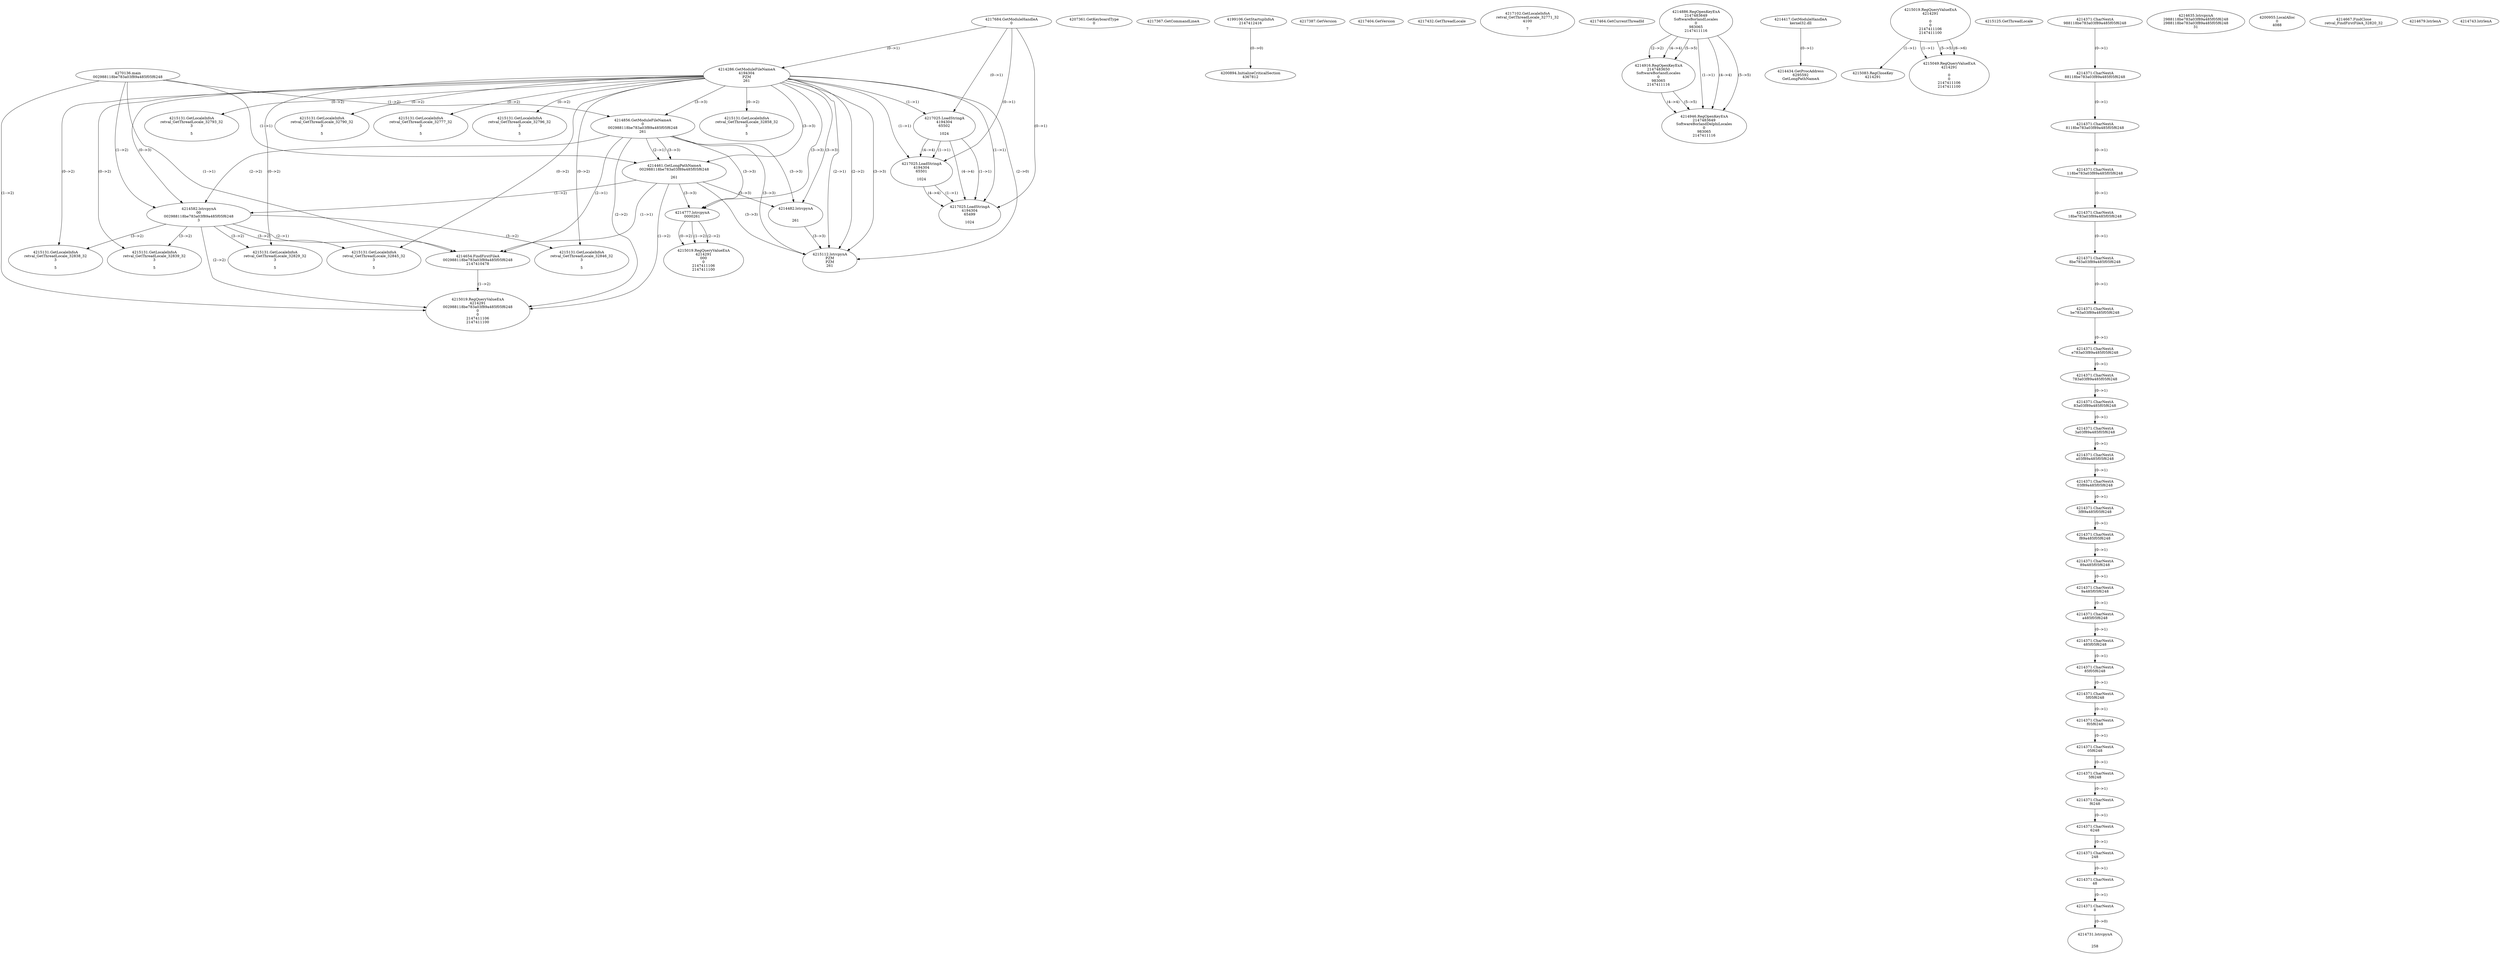 // Global SCDG with merge call
digraph {
	0 [label="4270136.main
002988118be783a03f89a485f05f6248"]
	1 [label="4217684.GetModuleHandleA
0"]
	2 [label="4207361.GetKeyboardType
0"]
	3 [label="4217367.GetCommandLineA
"]
	4 [label="4199106.GetStartupInfoA
2147412416"]
	5 [label="4217387.GetVersion
"]
	6 [label="4217404.GetVersion
"]
	7 [label="4217432.GetThreadLocale
"]
	8 [label="4217102.GetLocaleInfoA
retval_GetThreadLocale_32771_32
4100

7"]
	9 [label="4217464.GetCurrentThreadId
"]
	10 [label="4214286.GetModuleFileNameA
4194304
PZM
261"]
	1 -> 10 [label="(0-->1)"]
	11 [label="4214856.GetModuleFileNameA
0
002988118be783a03f89a485f05f6248
261"]
	0 -> 11 [label="(1-->2)"]
	10 -> 11 [label="(3-->3)"]
	12 [label="4214886.RegOpenKeyExA
2147483649
Software\Borland\Locales
0
983065
2147411116"]
	13 [label="4214916.RegOpenKeyExA
2147483650
Software\Borland\Locales
0
983065
2147411116"]
	12 -> 13 [label="(2-->2)"]
	12 -> 13 [label="(4-->4)"]
	12 -> 13 [label="(5-->5)"]
	14 [label="4214417.GetModuleHandleA
kernel32.dll"]
	15 [label="4214434.GetProcAddress
6295592
GetLongPathNameA"]
	14 -> 15 [label="(0-->1)"]
	16 [label="4214461.GetLongPathNameA
002988118be783a03f89a485f05f6248

261"]
	0 -> 16 [label="(1-->1)"]
	11 -> 16 [label="(2-->1)"]
	10 -> 16 [label="(3-->3)"]
	11 -> 16 [label="(3-->3)"]
	17 [label="4214482.lstrcpynA


261"]
	10 -> 17 [label="(3-->3)"]
	11 -> 17 [label="(3-->3)"]
	16 -> 17 [label="(3-->3)"]
	18 [label="4215019.RegQueryValueExA
4214291

0
0
2147411106
2147411100"]
	19 [label="4215083.RegCloseKey
4214291"]
	18 -> 19 [label="(1-->1)"]
	20 [label="4215112.lstrcpynA
PZM
PZM
261"]
	10 -> 20 [label="(2-->1)"]
	10 -> 20 [label="(2-->2)"]
	10 -> 20 [label="(3-->3)"]
	11 -> 20 [label="(3-->3)"]
	16 -> 20 [label="(3-->3)"]
	17 -> 20 [label="(3-->3)"]
	10 -> 20 [label="(2-->0)"]
	21 [label="4215125.GetThreadLocale
"]
	22 [label="4215131.GetLocaleInfoA
retval_GetThreadLocale_32858_32
3

5"]
	10 -> 22 [label="(0-->2)"]
	23 [label="4217025.LoadStringA
4194304
65502

1024"]
	1 -> 23 [label="(0-->1)"]
	10 -> 23 [label="(1-->1)"]
	24 [label="4217025.LoadStringA
4194304
65501

1024"]
	1 -> 24 [label="(0-->1)"]
	10 -> 24 [label="(1-->1)"]
	23 -> 24 [label="(1-->1)"]
	23 -> 24 [label="(4-->4)"]
	25 [label="4214582.lstrcpynA
00
002988118be783a03f89a485f05f6248
3"]
	0 -> 25 [label="(1-->2)"]
	11 -> 25 [label="(2-->2)"]
	16 -> 25 [label="(1-->2)"]
	10 -> 25 [label="(0-->3)"]
	26 [label="4214371.CharNextA
988118be783a03f89a485f05f6248"]
	27 [label="4214371.CharNextA
88118be783a03f89a485f05f6248"]
	26 -> 27 [label="(0-->1)"]
	28 [label="4214371.CharNextA
8118be783a03f89a485f05f6248"]
	27 -> 28 [label="(0-->1)"]
	29 [label="4214371.CharNextA
118be783a03f89a485f05f6248"]
	28 -> 29 [label="(0-->1)"]
	30 [label="4214371.CharNextA
18be783a03f89a485f05f6248"]
	29 -> 30 [label="(0-->1)"]
	31 [label="4214371.CharNextA
8be783a03f89a485f05f6248"]
	30 -> 31 [label="(0-->1)"]
	32 [label="4214371.CharNextA
be783a03f89a485f05f6248"]
	31 -> 32 [label="(0-->1)"]
	33 [label="4214371.CharNextA
e783a03f89a485f05f6248"]
	32 -> 33 [label="(0-->1)"]
	34 [label="4214371.CharNextA
783a03f89a485f05f6248"]
	33 -> 34 [label="(0-->1)"]
	35 [label="4214371.CharNextA
83a03f89a485f05f6248"]
	34 -> 35 [label="(0-->1)"]
	36 [label="4214371.CharNextA
3a03f89a485f05f6248"]
	35 -> 36 [label="(0-->1)"]
	37 [label="4214371.CharNextA
a03f89a485f05f6248"]
	36 -> 37 [label="(0-->1)"]
	38 [label="4214371.CharNextA
03f89a485f05f6248"]
	37 -> 38 [label="(0-->1)"]
	39 [label="4214371.CharNextA
3f89a485f05f6248"]
	38 -> 39 [label="(0-->1)"]
	40 [label="4214371.CharNextA
f89a485f05f6248"]
	39 -> 40 [label="(0-->1)"]
	41 [label="4214371.CharNextA
89a485f05f6248"]
	40 -> 41 [label="(0-->1)"]
	42 [label="4214371.CharNextA
9a485f05f6248"]
	41 -> 42 [label="(0-->1)"]
	43 [label="4214371.CharNextA
a485f05f6248"]
	42 -> 43 [label="(0-->1)"]
	44 [label="4214371.CharNextA
485f05f6248"]
	43 -> 44 [label="(0-->1)"]
	45 [label="4214371.CharNextA
85f05f6248"]
	44 -> 45 [label="(0-->1)"]
	46 [label="4214371.CharNextA
5f05f6248"]
	45 -> 46 [label="(0-->1)"]
	47 [label="4214371.CharNextA
f05f6248"]
	46 -> 47 [label="(0-->1)"]
	48 [label="4214371.CharNextA
05f6248"]
	47 -> 48 [label="(0-->1)"]
	49 [label="4214371.CharNextA
5f6248"]
	48 -> 49 [label="(0-->1)"]
	50 [label="4214371.CharNextA
f6248"]
	49 -> 50 [label="(0-->1)"]
	51 [label="4214371.CharNextA
6248"]
	50 -> 51 [label="(0-->1)"]
	52 [label="4214371.CharNextA
248"]
	51 -> 52 [label="(0-->1)"]
	53 [label="4214371.CharNextA
48"]
	52 -> 53 [label="(0-->1)"]
	54 [label="4214371.CharNextA
8"]
	53 -> 54 [label="(0-->1)"]
	55 [label="4214635.lstrcpynA
2988118be783a03f89a485f05f6248
2988118be783a03f89a485f05f6248
31"]
	56 [label="4214654.FindFirstFileA
002988118be783a03f89a485f05f6248
2147410478"]
	0 -> 56 [label="(1-->1)"]
	11 -> 56 [label="(2-->1)"]
	16 -> 56 [label="(1-->1)"]
	25 -> 56 [label="(2-->1)"]
	57 [label="4215019.RegQueryValueExA
4214291
002988118be783a03f89a485f05f6248
0
0
2147411106
2147411100"]
	0 -> 57 [label="(1-->2)"]
	11 -> 57 [label="(2-->2)"]
	16 -> 57 [label="(1-->2)"]
	25 -> 57 [label="(2-->2)"]
	56 -> 57 [label="(1-->2)"]
	58 [label="4215131.GetLocaleInfoA
retval_GetThreadLocale_32839_32
3

5"]
	10 -> 58 [label="(0-->2)"]
	25 -> 58 [label="(3-->2)"]
	59 [label="4214946.RegOpenKeyExA
2147483649
Software\Borland\Delphi\Locales
0
983065
2147411116"]
	12 -> 59 [label="(1-->1)"]
	12 -> 59 [label="(4-->4)"]
	13 -> 59 [label="(4-->4)"]
	12 -> 59 [label="(5-->5)"]
	13 -> 59 [label="(5-->5)"]
	60 [label="4215131.GetLocaleInfoA
retval_GetThreadLocale_32793_32
3

5"]
	10 -> 60 [label="(0-->2)"]
	61 [label="4215049.RegQueryValueExA
4214291

0
0
2147411106
2147411100"]
	18 -> 61 [label="(1-->1)"]
	18 -> 61 [label="(5-->5)"]
	18 -> 61 [label="(6-->6)"]
	62 [label="4215131.GetLocaleInfoA
retval_GetThreadLocale_32790_32
3

5"]
	10 -> 62 [label="(0-->2)"]
	63 [label="4215131.GetLocaleInfoA
retval_GetThreadLocale_32838_32
3

5"]
	10 -> 63 [label="(0-->2)"]
	25 -> 63 [label="(3-->2)"]
	64 [label="4200894.InitializeCriticalSection
4367812"]
	4 -> 64 [label="(0-->0)"]
	65 [label="4200955.LocalAlloc
0
4088"]
	66 [label="4215131.GetLocaleInfoA
retval_GetThreadLocale_32777_32
3

5"]
	10 -> 66 [label="(0-->2)"]
	67 [label="4217025.LoadStringA
4194304
65499

1024"]
	1 -> 67 [label="(0-->1)"]
	10 -> 67 [label="(1-->1)"]
	23 -> 67 [label="(1-->1)"]
	24 -> 67 [label="(1-->1)"]
	23 -> 67 [label="(4-->4)"]
	24 -> 67 [label="(4-->4)"]
	68 [label="4215131.GetLocaleInfoA
retval_GetThreadLocale_32796_32
3

5"]
	10 -> 68 [label="(0-->2)"]
	69 [label="4214667.FindClose
retval_FindFirstFileA_32820_32"]
	70 [label="4214679.lstrlenA
"]
	71 [label="4214731.lstrcpynA


258"]
	54 -> 71 [label="(0-->0)"]
	72 [label="4214743.lstrlenA
"]
	73 [label="4214777.lstrcpynA
00\
00\
261"]
	10 -> 73 [label="(3-->3)"]
	11 -> 73 [label="(3-->3)"]
	16 -> 73 [label="(3-->3)"]
	74 [label="4215019.RegQueryValueExA
4214291
00\
0
0
2147411106
2147411100"]
	73 -> 74 [label="(1-->2)"]
	73 -> 74 [label="(2-->2)"]
	73 -> 74 [label="(0-->2)"]
	75 [label="4215131.GetLocaleInfoA
retval_GetThreadLocale_32845_32
3

5"]
	10 -> 75 [label="(0-->2)"]
	25 -> 75 [label="(3-->2)"]
	76 [label="4215131.GetLocaleInfoA
retval_GetThreadLocale_32829_32
3

5"]
	10 -> 76 [label="(0-->2)"]
	25 -> 76 [label="(3-->2)"]
	77 [label="4215131.GetLocaleInfoA
retval_GetThreadLocale_32846_32
3

5"]
	10 -> 77 [label="(0-->2)"]
	25 -> 77 [label="(3-->2)"]
}
